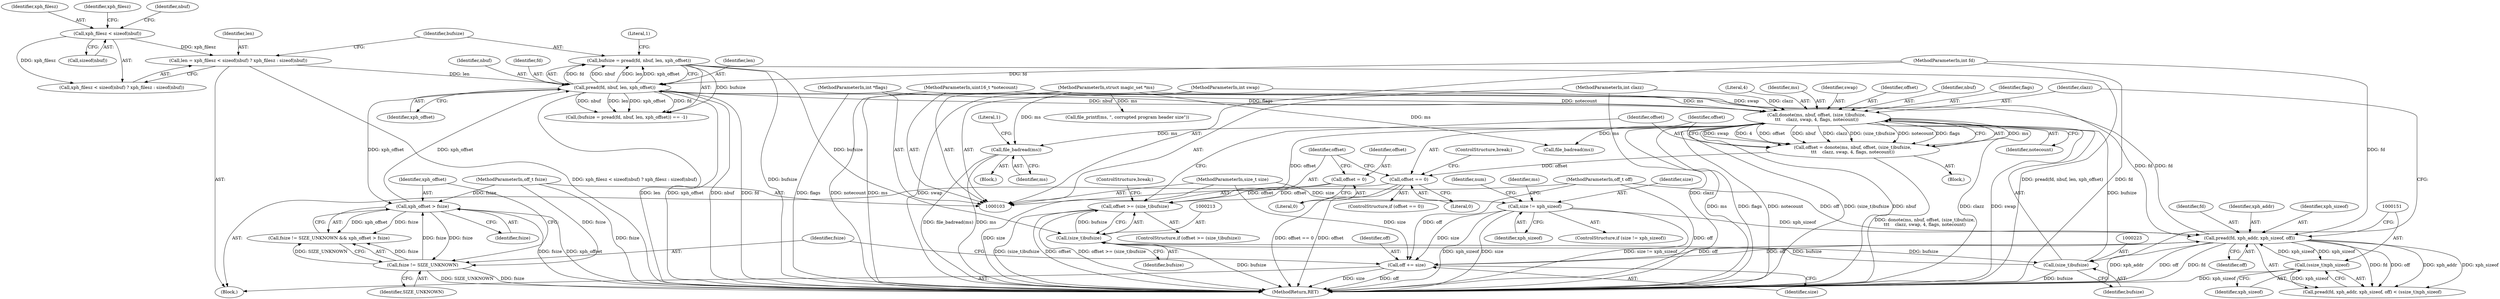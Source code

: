 digraph "0_file_ce90e05774dd77d86cfc8dfa6da57b32816841c4_3@API" {
"1000154" [label="(Call,file_badread(ms))"];
"1000218" [label="(Call,donote(ms, nbuf, offset, (size_t)bufsize,\n\t\t\t    clazz, swap, 4, flags, notecount))"];
"1000104" [label="(MethodParameterIn,struct magic_set *ms)"];
"1000191" [label="(Call,pread(fd, nbuf, len, xph_offset))"];
"1000145" [label="(Call,pread(fd, xph_addr, xph_sizeof, off))"];
"1000107" [label="(MethodParameterIn,int fd)"];
"1000150" [label="(Call,(ssize_t)xph_sizeof)"];
"1000122" [label="(Call,size != xph_sizeof)"];
"1000110" [label="(MethodParameterIn,size_t size)"];
"1000159" [label="(Call,off += size)"];
"1000108" [label="(MethodParameterIn,off_t off)"];
"1000177" [label="(Call,len = xph_filesz < sizeof(nbuf) ? xph_filesz : sizeof(nbuf))"];
"1000180" [label="(Call,xph_filesz < sizeof(nbuf))"];
"1000167" [label="(Call,xph_offset > fsize)"];
"1000164" [label="(Call,fsize != SIZE_UNKNOWN)"];
"1000111" [label="(MethodParameterIn,off_t fsize)"];
"1000210" [label="(Call,offset >= (size_t)bufsize)"];
"1000231" [label="(Call,offset == 0)"];
"1000216" [label="(Call,offset = donote(ms, nbuf, offset, (size_t)bufsize,\n\t\t\t    clazz, swap, 4, flags, notecount))"];
"1000204" [label="(Call,offset = 0)"];
"1000212" [label="(Call,(size_t)bufsize)"];
"1000189" [label="(Call,bufsize = pread(fd, nbuf, len, xph_offset))"];
"1000222" [label="(Call,(size_t)bufsize)"];
"1000105" [label="(MethodParameterIn,int clazz)"];
"1000106" [label="(MethodParameterIn,int swap)"];
"1000112" [label="(MethodParameterIn,int *flags)"];
"1000113" [label="(MethodParameterIn,uint16_t *notecount)"];
"1000204" [label="(Call,offset = 0)"];
"1000161" [label="(Identifier,size)"];
"1000191" [label="(Call,pread(fd, nbuf, len, xph_offset))"];
"1000149" [label="(Identifier,off)"];
"1000217" [label="(Identifier,offset)"];
"1000153" [label="(Block,)"];
"1000180" [label="(Call,xph_filesz < sizeof(nbuf))"];
"1000194" [label="(Identifier,len)"];
"1000146" [label="(Identifier,fd)"];
"1000144" [label="(Call,pread(fd, xph_addr, xph_sizeof, off) < (ssize_t)xph_sizeof)"];
"1000150" [label="(Call,(ssize_t)xph_sizeof)"];
"1000228" [label="(Identifier,flags)"];
"1000145" [label="(Call,pread(fd, xph_addr, xph_sizeof, off))"];
"1000154" [label="(Call,file_badread(ms))"];
"1000190" [label="(Identifier,bufsize)"];
"1000181" [label="(Identifier,xph_filesz)"];
"1000147" [label="(Identifier,xph_addr)"];
"1000237" [label="(MethodReturn,RET)"];
"1000121" [label="(ControlStructure,if (size != xph_sizeof))"];
"1000206" [label="(Literal,0)"];
"1000139" [label="(Identifier,num)"];
"1000227" [label="(Literal,4)"];
"1000165" [label="(Identifier,fsize)"];
"1000159" [label="(Call,off += size)"];
"1000193" [label="(Identifier,nbuf)"];
"1000219" [label="(Identifier,ms)"];
"1000216" [label="(Call,offset = donote(ms, nbuf, offset, (size_t)bufsize,\n\t\t\t    clazz, swap, 4, flags, notecount))"];
"1000177" [label="(Call,len = xph_filesz < sizeof(nbuf) ? xph_filesz : sizeof(nbuf))"];
"1000224" [label="(Identifier,bufsize)"];
"1000167" [label="(Call,xph_offset > fsize)"];
"1000188" [label="(Call,(bufsize = pread(fd, nbuf, len, xph_offset)) == -1)"];
"1000124" [label="(Identifier,xph_sizeof)"];
"1000199" [label="(Call,file_badread(ms))"];
"1000192" [label="(Identifier,fd)"];
"1000226" [label="(Identifier,swap)"];
"1000208" [label="(Block,)"];
"1000215" [label="(ControlStructure,break;)"];
"1000230" [label="(ControlStructure,if (offset == 0))"];
"1000166" [label="(Identifier,SIZE_UNKNOWN)"];
"1000212" [label="(Call,(size_t)bufsize)"];
"1000225" [label="(Identifier,clazz)"];
"1000160" [label="(Identifier,off)"];
"1000195" [label="(Identifier,xph_offset)"];
"1000234" [label="(ControlStructure,break;)"];
"1000182" [label="(Call,sizeof(nbuf))"];
"1000218" [label="(Call,donote(ms, nbuf, offset, (size_t)bufsize,\n\t\t\t    clazz, swap, 4, flags, notecount))"];
"1000122" [label="(Call,size != xph_sizeof)"];
"1000179" [label="(Call,xph_filesz < sizeof(nbuf) ? xph_filesz : sizeof(nbuf))"];
"1000189" [label="(Call,bufsize = pread(fd, nbuf, len, xph_offset))"];
"1000214" [label="(Identifier,bufsize)"];
"1000205" [label="(Identifier,offset)"];
"1000221" [label="(Identifier,offset)"];
"1000129" [label="(Identifier,ms)"];
"1000110" [label="(MethodParameterIn,size_t size)"];
"1000148" [label="(Identifier,xph_sizeof)"];
"1000211" [label="(Identifier,offset)"];
"1000184" [label="(Identifier,xph_filesz)"];
"1000113" [label="(MethodParameterIn,uint16_t *notecount)"];
"1000231" [label="(Call,offset == 0)"];
"1000142" [label="(Block,)"];
"1000169" [label="(Identifier,fsize)"];
"1000233" [label="(Literal,0)"];
"1000128" [label="(Call,file_printf(ms, \", corrupted program header size\"))"];
"1000186" [label="(Identifier,nbuf)"];
"1000105" [label="(MethodParameterIn,int clazz)"];
"1000107" [label="(MethodParameterIn,int fd)"];
"1000232" [label="(Identifier,offset)"];
"1000197" [label="(Literal,1)"];
"1000164" [label="(Call,fsize != SIZE_UNKNOWN)"];
"1000210" [label="(Call,offset >= (size_t)bufsize)"];
"1000104" [label="(MethodParameterIn,struct magic_set *ms)"];
"1000229" [label="(Identifier,notecount)"];
"1000155" [label="(Identifier,ms)"];
"1000163" [label="(Call,fsize != SIZE_UNKNOWN && xph_offset > fsize)"];
"1000123" [label="(Identifier,size)"];
"1000112" [label="(MethodParameterIn,int *flags)"];
"1000220" [label="(Identifier,nbuf)"];
"1000158" [label="(Literal,1)"];
"1000152" [label="(Identifier,xph_sizeof)"];
"1000106" [label="(MethodParameterIn,int swap)"];
"1000209" [label="(ControlStructure,if (offset >= (size_t)bufsize))"];
"1000178" [label="(Identifier,len)"];
"1000108" [label="(MethodParameterIn,off_t off)"];
"1000168" [label="(Identifier,xph_offset)"];
"1000111" [label="(MethodParameterIn,off_t fsize)"];
"1000222" [label="(Call,(size_t)bufsize)"];
"1000154" -> "1000153"  [label="AST: "];
"1000154" -> "1000155"  [label="CFG: "];
"1000155" -> "1000154"  [label="AST: "];
"1000158" -> "1000154"  [label="CFG: "];
"1000154" -> "1000237"  [label="DDG: ms"];
"1000154" -> "1000237"  [label="DDG: file_badread(ms)"];
"1000218" -> "1000154"  [label="DDG: ms"];
"1000104" -> "1000154"  [label="DDG: ms"];
"1000218" -> "1000216"  [label="AST: "];
"1000218" -> "1000229"  [label="CFG: "];
"1000219" -> "1000218"  [label="AST: "];
"1000220" -> "1000218"  [label="AST: "];
"1000221" -> "1000218"  [label="AST: "];
"1000222" -> "1000218"  [label="AST: "];
"1000225" -> "1000218"  [label="AST: "];
"1000226" -> "1000218"  [label="AST: "];
"1000227" -> "1000218"  [label="AST: "];
"1000228" -> "1000218"  [label="AST: "];
"1000229" -> "1000218"  [label="AST: "];
"1000216" -> "1000218"  [label="CFG: "];
"1000218" -> "1000237"  [label="DDG: clazz"];
"1000218" -> "1000237"  [label="DDG: swap"];
"1000218" -> "1000237"  [label="DDG: ms"];
"1000218" -> "1000237"  [label="DDG: flags"];
"1000218" -> "1000237"  [label="DDG: notecount"];
"1000218" -> "1000237"  [label="DDG: (size_t)bufsize"];
"1000218" -> "1000237"  [label="DDG: nbuf"];
"1000218" -> "1000199"  [label="DDG: ms"];
"1000218" -> "1000216"  [label="DDG: ms"];
"1000218" -> "1000216"  [label="DDG: swap"];
"1000218" -> "1000216"  [label="DDG: 4"];
"1000218" -> "1000216"  [label="DDG: offset"];
"1000218" -> "1000216"  [label="DDG: nbuf"];
"1000218" -> "1000216"  [label="DDG: clazz"];
"1000218" -> "1000216"  [label="DDG: (size_t)bufsize"];
"1000218" -> "1000216"  [label="DDG: notecount"];
"1000218" -> "1000216"  [label="DDG: flags"];
"1000104" -> "1000218"  [label="DDG: ms"];
"1000191" -> "1000218"  [label="DDG: nbuf"];
"1000210" -> "1000218"  [label="DDG: offset"];
"1000222" -> "1000218"  [label="DDG: bufsize"];
"1000105" -> "1000218"  [label="DDG: clazz"];
"1000106" -> "1000218"  [label="DDG: swap"];
"1000112" -> "1000218"  [label="DDG: flags"];
"1000113" -> "1000218"  [label="DDG: notecount"];
"1000104" -> "1000103"  [label="AST: "];
"1000104" -> "1000237"  [label="DDG: ms"];
"1000104" -> "1000128"  [label="DDG: ms"];
"1000104" -> "1000199"  [label="DDG: ms"];
"1000191" -> "1000189"  [label="AST: "];
"1000191" -> "1000195"  [label="CFG: "];
"1000192" -> "1000191"  [label="AST: "];
"1000193" -> "1000191"  [label="AST: "];
"1000194" -> "1000191"  [label="AST: "];
"1000195" -> "1000191"  [label="AST: "];
"1000189" -> "1000191"  [label="CFG: "];
"1000191" -> "1000237"  [label="DDG: len"];
"1000191" -> "1000237"  [label="DDG: xph_offset"];
"1000191" -> "1000237"  [label="DDG: nbuf"];
"1000191" -> "1000237"  [label="DDG: fd"];
"1000191" -> "1000145"  [label="DDG: fd"];
"1000191" -> "1000167"  [label="DDG: xph_offset"];
"1000191" -> "1000188"  [label="DDG: fd"];
"1000191" -> "1000188"  [label="DDG: nbuf"];
"1000191" -> "1000188"  [label="DDG: len"];
"1000191" -> "1000188"  [label="DDG: xph_offset"];
"1000191" -> "1000189"  [label="DDG: fd"];
"1000191" -> "1000189"  [label="DDG: nbuf"];
"1000191" -> "1000189"  [label="DDG: len"];
"1000191" -> "1000189"  [label="DDG: xph_offset"];
"1000145" -> "1000191"  [label="DDG: fd"];
"1000107" -> "1000191"  [label="DDG: fd"];
"1000177" -> "1000191"  [label="DDG: len"];
"1000167" -> "1000191"  [label="DDG: xph_offset"];
"1000145" -> "1000144"  [label="AST: "];
"1000145" -> "1000149"  [label="CFG: "];
"1000146" -> "1000145"  [label="AST: "];
"1000147" -> "1000145"  [label="AST: "];
"1000148" -> "1000145"  [label="AST: "];
"1000149" -> "1000145"  [label="AST: "];
"1000151" -> "1000145"  [label="CFG: "];
"1000145" -> "1000237"  [label="DDG: off"];
"1000145" -> "1000237"  [label="DDG: fd"];
"1000145" -> "1000237"  [label="DDG: xph_addr"];
"1000145" -> "1000144"  [label="DDG: fd"];
"1000145" -> "1000144"  [label="DDG: xph_addr"];
"1000145" -> "1000144"  [label="DDG: xph_sizeof"];
"1000145" -> "1000144"  [label="DDG: off"];
"1000107" -> "1000145"  [label="DDG: fd"];
"1000150" -> "1000145"  [label="DDG: xph_sizeof"];
"1000122" -> "1000145"  [label="DDG: xph_sizeof"];
"1000159" -> "1000145"  [label="DDG: off"];
"1000108" -> "1000145"  [label="DDG: off"];
"1000145" -> "1000150"  [label="DDG: xph_sizeof"];
"1000145" -> "1000159"  [label="DDG: off"];
"1000107" -> "1000103"  [label="AST: "];
"1000107" -> "1000237"  [label="DDG: fd"];
"1000150" -> "1000144"  [label="AST: "];
"1000150" -> "1000152"  [label="CFG: "];
"1000151" -> "1000150"  [label="AST: "];
"1000152" -> "1000150"  [label="AST: "];
"1000144" -> "1000150"  [label="CFG: "];
"1000150" -> "1000237"  [label="DDG: xph_sizeof"];
"1000150" -> "1000144"  [label="DDG: xph_sizeof"];
"1000122" -> "1000121"  [label="AST: "];
"1000122" -> "1000124"  [label="CFG: "];
"1000123" -> "1000122"  [label="AST: "];
"1000124" -> "1000122"  [label="AST: "];
"1000129" -> "1000122"  [label="CFG: "];
"1000139" -> "1000122"  [label="CFG: "];
"1000122" -> "1000237"  [label="DDG: size"];
"1000122" -> "1000237"  [label="DDG: size != xph_sizeof"];
"1000122" -> "1000237"  [label="DDG: xph_sizeof"];
"1000110" -> "1000122"  [label="DDG: size"];
"1000122" -> "1000159"  [label="DDG: size"];
"1000110" -> "1000103"  [label="AST: "];
"1000110" -> "1000237"  [label="DDG: size"];
"1000110" -> "1000159"  [label="DDG: size"];
"1000159" -> "1000142"  [label="AST: "];
"1000159" -> "1000161"  [label="CFG: "];
"1000160" -> "1000159"  [label="AST: "];
"1000161" -> "1000159"  [label="AST: "];
"1000165" -> "1000159"  [label="CFG: "];
"1000159" -> "1000237"  [label="DDG: off"];
"1000159" -> "1000237"  [label="DDG: size"];
"1000108" -> "1000159"  [label="DDG: off"];
"1000108" -> "1000103"  [label="AST: "];
"1000108" -> "1000237"  [label="DDG: off"];
"1000177" -> "1000142"  [label="AST: "];
"1000177" -> "1000179"  [label="CFG: "];
"1000178" -> "1000177"  [label="AST: "];
"1000179" -> "1000177"  [label="AST: "];
"1000190" -> "1000177"  [label="CFG: "];
"1000177" -> "1000237"  [label="DDG: xph_filesz < sizeof(nbuf) ? xph_filesz : sizeof(nbuf)"];
"1000180" -> "1000177"  [label="DDG: xph_filesz"];
"1000180" -> "1000179"  [label="AST: "];
"1000180" -> "1000182"  [label="CFG: "];
"1000181" -> "1000180"  [label="AST: "];
"1000182" -> "1000180"  [label="AST: "];
"1000184" -> "1000180"  [label="CFG: "];
"1000186" -> "1000180"  [label="CFG: "];
"1000180" -> "1000179"  [label="DDG: xph_filesz"];
"1000167" -> "1000163"  [label="AST: "];
"1000167" -> "1000169"  [label="CFG: "];
"1000168" -> "1000167"  [label="AST: "];
"1000169" -> "1000167"  [label="AST: "];
"1000163" -> "1000167"  [label="CFG: "];
"1000167" -> "1000237"  [label="DDG: xph_offset"];
"1000167" -> "1000237"  [label="DDG: fsize"];
"1000167" -> "1000164"  [label="DDG: fsize"];
"1000167" -> "1000163"  [label="DDG: xph_offset"];
"1000167" -> "1000163"  [label="DDG: fsize"];
"1000164" -> "1000167"  [label="DDG: fsize"];
"1000111" -> "1000167"  [label="DDG: fsize"];
"1000164" -> "1000163"  [label="AST: "];
"1000164" -> "1000166"  [label="CFG: "];
"1000165" -> "1000164"  [label="AST: "];
"1000166" -> "1000164"  [label="AST: "];
"1000168" -> "1000164"  [label="CFG: "];
"1000163" -> "1000164"  [label="CFG: "];
"1000164" -> "1000237"  [label="DDG: SIZE_UNKNOWN"];
"1000164" -> "1000237"  [label="DDG: fsize"];
"1000164" -> "1000163"  [label="DDG: fsize"];
"1000164" -> "1000163"  [label="DDG: SIZE_UNKNOWN"];
"1000111" -> "1000164"  [label="DDG: fsize"];
"1000111" -> "1000103"  [label="AST: "];
"1000111" -> "1000237"  [label="DDG: fsize"];
"1000210" -> "1000209"  [label="AST: "];
"1000210" -> "1000212"  [label="CFG: "];
"1000211" -> "1000210"  [label="AST: "];
"1000212" -> "1000210"  [label="AST: "];
"1000215" -> "1000210"  [label="CFG: "];
"1000217" -> "1000210"  [label="CFG: "];
"1000210" -> "1000237"  [label="DDG: offset >= (size_t)bufsize"];
"1000210" -> "1000237"  [label="DDG: (size_t)bufsize"];
"1000210" -> "1000237"  [label="DDG: offset"];
"1000231" -> "1000210"  [label="DDG: offset"];
"1000204" -> "1000210"  [label="DDG: offset"];
"1000212" -> "1000210"  [label="DDG: bufsize"];
"1000231" -> "1000230"  [label="AST: "];
"1000231" -> "1000233"  [label="CFG: "];
"1000232" -> "1000231"  [label="AST: "];
"1000233" -> "1000231"  [label="AST: "];
"1000211" -> "1000231"  [label="CFG: "];
"1000234" -> "1000231"  [label="CFG: "];
"1000231" -> "1000237"  [label="DDG: offset == 0"];
"1000231" -> "1000237"  [label="DDG: offset"];
"1000216" -> "1000231"  [label="DDG: offset"];
"1000216" -> "1000208"  [label="AST: "];
"1000217" -> "1000216"  [label="AST: "];
"1000232" -> "1000216"  [label="CFG: "];
"1000216" -> "1000237"  [label="DDG: donote(ms, nbuf, offset, (size_t)bufsize,\n\t\t\t    clazz, swap, 4, flags, notecount)"];
"1000204" -> "1000142"  [label="AST: "];
"1000204" -> "1000206"  [label="CFG: "];
"1000205" -> "1000204"  [label="AST: "];
"1000206" -> "1000204"  [label="AST: "];
"1000211" -> "1000204"  [label="CFG: "];
"1000212" -> "1000214"  [label="CFG: "];
"1000213" -> "1000212"  [label="AST: "];
"1000214" -> "1000212"  [label="AST: "];
"1000212" -> "1000237"  [label="DDG: bufsize"];
"1000189" -> "1000212"  [label="DDG: bufsize"];
"1000222" -> "1000212"  [label="DDG: bufsize"];
"1000212" -> "1000222"  [label="DDG: bufsize"];
"1000189" -> "1000188"  [label="AST: "];
"1000190" -> "1000189"  [label="AST: "];
"1000197" -> "1000189"  [label="CFG: "];
"1000189" -> "1000237"  [label="DDG: bufsize"];
"1000189" -> "1000237"  [label="DDG: pread(fd, nbuf, len, xph_offset)"];
"1000189" -> "1000188"  [label="DDG: bufsize"];
"1000222" -> "1000224"  [label="CFG: "];
"1000223" -> "1000222"  [label="AST: "];
"1000224" -> "1000222"  [label="AST: "];
"1000225" -> "1000222"  [label="CFG: "];
"1000222" -> "1000237"  [label="DDG: bufsize"];
"1000105" -> "1000103"  [label="AST: "];
"1000105" -> "1000237"  [label="DDG: clazz"];
"1000106" -> "1000103"  [label="AST: "];
"1000106" -> "1000237"  [label="DDG: swap"];
"1000112" -> "1000103"  [label="AST: "];
"1000112" -> "1000237"  [label="DDG: flags"];
"1000113" -> "1000103"  [label="AST: "];
"1000113" -> "1000237"  [label="DDG: notecount"];
}
